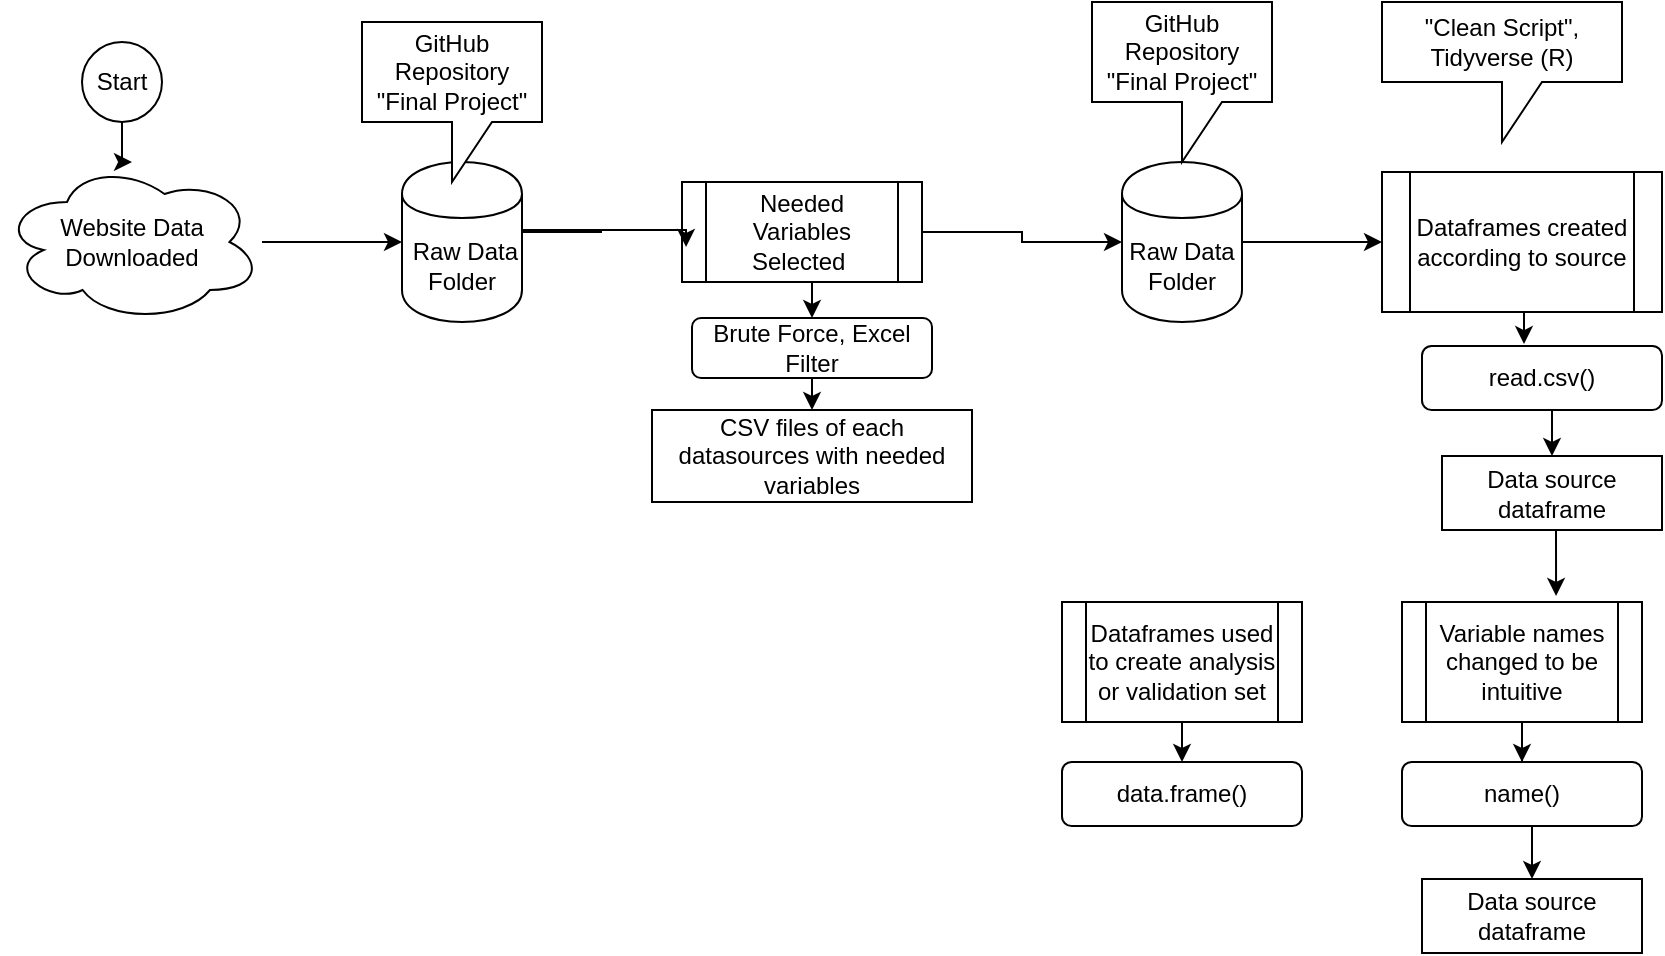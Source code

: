 <mxfile version="10.6.3" type="github"><diagram id="LnYgku69VUBFOBH3QbwH" name="Page-1"><mxGraphModel dx="840" dy="452" grid="1" gridSize="10" guides="1" tooltips="1" connect="1" arrows="1" fold="1" page="1" pageScale="1" pageWidth="850" pageHeight="1100" math="0" shadow="0"><root><mxCell id="0"/><mxCell id="1" parent="0"/><mxCell id="0VjmIFvnY-DouMtJAgC5-6" value="" style="edgeStyle=orthogonalEdgeStyle;rounded=0;orthogonalLoop=1;jettySize=auto;html=1;entryX=0;entryY=0.5;entryDx=0;entryDy=0;" edge="1" parent="1" source="nioIU450BLRlpSMpxyKL-1" target="nioIU450BLRlpSMpxyKL-2"><mxGeometry relative="1" as="geometry"><mxPoint x="230" y="115" as="targetPoint"/></mxGeometry></mxCell><mxCell id="nioIU450BLRlpSMpxyKL-1" value="Website Data&lt;br&gt;Downloaded&lt;br&gt;" style="ellipse;shape=cloud;whiteSpace=wrap;html=1;" parent="1" vertex="1"><mxGeometry x="20" y="90" width="130" height="80" as="geometry"/></mxCell><mxCell id="nioIU450BLRlpSMpxyKL-2" value="&amp;nbsp;Raw Data Folder" style="shape=cylinder;whiteSpace=wrap;html=1;boundedLbl=1;backgroundOutline=1;" parent="1" vertex="1"><mxGeometry x="220" y="90" width="60" height="80" as="geometry"/></mxCell><mxCell id="0VjmIFvnY-DouMtJAgC5-26" style="edgeStyle=orthogonalEdgeStyle;rounded=0;orthogonalLoop=1;jettySize=auto;html=1;exitX=1;exitY=0.5;exitDx=0;exitDy=0;entryX=0;entryY=0.5;entryDx=0;entryDy=0;" edge="1" parent="1" source="nioIU450BLRlpSMpxyKL-3" target="0VjmIFvnY-DouMtJAgC5-20"><mxGeometry relative="1" as="geometry"/></mxCell><mxCell id="0VjmIFvnY-DouMtJAgC5-35" style="edgeStyle=orthogonalEdgeStyle;rounded=0;orthogonalLoop=1;jettySize=auto;html=1;exitX=0.5;exitY=1;exitDx=0;exitDy=0;entryX=0.5;entryY=0;entryDx=0;entryDy=0;" edge="1" parent="1" source="nioIU450BLRlpSMpxyKL-3" target="0VjmIFvnY-DouMtJAgC5-34"><mxGeometry relative="1" as="geometry"/></mxCell><mxCell id="nioIU450BLRlpSMpxyKL-3" value="Needed Variables Selected&amp;nbsp;" style="shape=process;whiteSpace=wrap;html=1;backgroundOutline=1;" parent="1" vertex="1"><mxGeometry x="360" y="100" width="120" height="50" as="geometry"/></mxCell><mxCell id="0VjmIFvnY-DouMtJAgC5-40" style="edgeStyle=orthogonalEdgeStyle;rounded=0;orthogonalLoop=1;jettySize=auto;html=1;exitX=0.5;exitY=1;exitDx=0;exitDy=0;entryX=0.425;entryY=-0.031;entryDx=0;entryDy=0;entryPerimeter=0;" edge="1" parent="1" source="nioIU450BLRlpSMpxyKL-4" target="0VjmIFvnY-DouMtJAgC5-19"><mxGeometry relative="1" as="geometry"/></mxCell><mxCell id="nioIU450BLRlpSMpxyKL-4" value="Dataframes created according to source" style="shape=process;whiteSpace=wrap;html=1;backgroundOutline=1;" parent="1" vertex="1"><mxGeometry x="710" y="95" width="140" height="70" as="geometry"/></mxCell><mxCell id="0VjmIFvnY-DouMtJAgC5-50" style="edgeStyle=orthogonalEdgeStyle;rounded=0;orthogonalLoop=1;jettySize=auto;html=1;exitX=0.5;exitY=1;exitDx=0;exitDy=0;entryX=0.5;entryY=0;entryDx=0;entryDy=0;" edge="1" parent="1" source="0VjmIFvnY-DouMtJAgC5-1" target="0VjmIFvnY-DouMtJAgC5-49"><mxGeometry relative="1" as="geometry"/></mxCell><mxCell id="0VjmIFvnY-DouMtJAgC5-1" value="Dataframes used to create analysis or validation set" style="shape=process;whiteSpace=wrap;html=1;backgroundOutline=1;" vertex="1" parent="1"><mxGeometry x="550" y="310" width="120" height="60" as="geometry"/></mxCell><mxCell id="0VjmIFvnY-DouMtJAgC5-47" style="edgeStyle=orthogonalEdgeStyle;rounded=0;orthogonalLoop=1;jettySize=auto;html=1;exitX=0.5;exitY=1;exitDx=0;exitDy=0;" edge="1" parent="1" source="0VjmIFvnY-DouMtJAgC5-2" target="0VjmIFvnY-DouMtJAgC5-46"><mxGeometry relative="1" as="geometry"/></mxCell><mxCell id="0VjmIFvnY-DouMtJAgC5-2" value="Variable names changed to be intuitive" style="shape=process;whiteSpace=wrap;html=1;backgroundOutline=1;" vertex="1" parent="1"><mxGeometry x="720" y="310" width="120" height="60" as="geometry"/></mxCell><mxCell id="0VjmIFvnY-DouMtJAgC5-7" value="" style="edgeStyle=orthogonalEdgeStyle;rounded=0;orthogonalLoop=1;jettySize=auto;html=1;entryX=0.017;entryY=0.65;entryDx=0;entryDy=0;entryPerimeter=0;" edge="1" parent="1" target="nioIU450BLRlpSMpxyKL-3"><mxGeometry relative="1" as="geometry"><mxPoint x="320" y="125" as="sourcePoint"/><mxPoint x="430" y="125" as="targetPoint"/><Array as="points"><mxPoint x="280" y="125"/><mxPoint x="280" y="124"/></Array></mxGeometry></mxCell><mxCell id="0VjmIFvnY-DouMtJAgC5-14" value="" style="edgeStyle=orthogonalEdgeStyle;rounded=0;orthogonalLoop=1;jettySize=auto;html=1;" edge="1" parent="1" source="0VjmIFvnY-DouMtJAgC5-13" target="nioIU450BLRlpSMpxyKL-1"><mxGeometry relative="1" as="geometry"/></mxCell><mxCell id="0VjmIFvnY-DouMtJAgC5-13" value="Start" style="ellipse;whiteSpace=wrap;html=1;aspect=fixed;" vertex="1" parent="1"><mxGeometry x="60" y="30" width="40" height="40" as="geometry"/></mxCell><mxCell id="0VjmIFvnY-DouMtJAgC5-16" value="GitHub Repository &quot;Final Project&quot;" style="shape=callout;whiteSpace=wrap;html=1;perimeter=calloutPerimeter;" vertex="1" parent="1"><mxGeometry x="200" y="20" width="90" height="80" as="geometry"/></mxCell><mxCell id="0VjmIFvnY-DouMtJAgC5-18" value="&quot;Clean Script&quot;, Tidyverse (R)" style="shape=callout;whiteSpace=wrap;html=1;perimeter=calloutPerimeter;" vertex="1" parent="1"><mxGeometry x="710" y="10" width="120" height="70" as="geometry"/></mxCell><mxCell id="0VjmIFvnY-DouMtJAgC5-43" style="edgeStyle=orthogonalEdgeStyle;rounded=0;orthogonalLoop=1;jettySize=auto;html=1;exitX=0.5;exitY=1;exitDx=0;exitDy=0;entryX=0.5;entryY=0;entryDx=0;entryDy=0;" edge="1" parent="1" source="0VjmIFvnY-DouMtJAgC5-19" target="0VjmIFvnY-DouMtJAgC5-41"><mxGeometry relative="1" as="geometry"/></mxCell><mxCell id="0VjmIFvnY-DouMtJAgC5-19" value="read.csv()" style="rounded=1;whiteSpace=wrap;html=1;" vertex="1" parent="1"><mxGeometry x="730" y="182" width="120" height="32" as="geometry"/></mxCell><mxCell id="0VjmIFvnY-DouMtJAgC5-27" style="edgeStyle=orthogonalEdgeStyle;rounded=0;orthogonalLoop=1;jettySize=auto;html=1;exitX=1;exitY=0.5;exitDx=0;exitDy=0;entryX=0;entryY=0.5;entryDx=0;entryDy=0;" edge="1" parent="1" source="0VjmIFvnY-DouMtJAgC5-20" target="nioIU450BLRlpSMpxyKL-4"><mxGeometry relative="1" as="geometry"/></mxCell><mxCell id="0VjmIFvnY-DouMtJAgC5-20" value="Raw Data Folder" style="shape=cylinder;whiteSpace=wrap;html=1;boundedLbl=1;backgroundOutline=1;" vertex="1" parent="1"><mxGeometry x="580" y="90" width="60" height="80" as="geometry"/></mxCell><mxCell id="0VjmIFvnY-DouMtJAgC5-25" value="GitHub Repository &quot;Final Project&quot;" style="shape=callout;whiteSpace=wrap;html=1;perimeter=calloutPerimeter;" vertex="1" parent="1"><mxGeometry x="565" y="10" width="90" height="80" as="geometry"/></mxCell><mxCell id="0VjmIFvnY-DouMtJAgC5-28" value="CSV files of each datasources with needed variables" style="rounded=0;whiteSpace=wrap;html=1;" vertex="1" parent="1"><mxGeometry x="345" y="214" width="160" height="46" as="geometry"/></mxCell><mxCell id="0VjmIFvnY-DouMtJAgC5-37" style="edgeStyle=orthogonalEdgeStyle;rounded=0;orthogonalLoop=1;jettySize=auto;html=1;exitX=0.5;exitY=1;exitDx=0;exitDy=0;entryX=0.5;entryY=0;entryDx=0;entryDy=0;" edge="1" parent="1" source="0VjmIFvnY-DouMtJAgC5-34" target="0VjmIFvnY-DouMtJAgC5-28"><mxGeometry relative="1" as="geometry"/></mxCell><mxCell id="0VjmIFvnY-DouMtJAgC5-34" value="Brute Force, Excel Filter" style="rounded=1;whiteSpace=wrap;html=1;" vertex="1" parent="1"><mxGeometry x="365" y="168" width="120" height="30" as="geometry"/></mxCell><mxCell id="0VjmIFvnY-DouMtJAgC5-44" style="edgeStyle=orthogonalEdgeStyle;rounded=0;orthogonalLoop=1;jettySize=auto;html=1;exitX=0.5;exitY=1;exitDx=0;exitDy=0;entryX=0.642;entryY=-0.05;entryDx=0;entryDy=0;entryPerimeter=0;" edge="1" parent="1" source="0VjmIFvnY-DouMtJAgC5-41" target="0VjmIFvnY-DouMtJAgC5-2"><mxGeometry relative="1" as="geometry"/></mxCell><mxCell id="0VjmIFvnY-DouMtJAgC5-41" value="Data source dataframe" style="rounded=0;whiteSpace=wrap;html=1;" vertex="1" parent="1"><mxGeometry x="740" y="237" width="110" height="37" as="geometry"/></mxCell><mxCell id="0VjmIFvnY-DouMtJAgC5-45" value="Data source dataframe" style="rounded=0;whiteSpace=wrap;html=1;" vertex="1" parent="1"><mxGeometry x="730" y="448.5" width="110" height="37" as="geometry"/></mxCell><mxCell id="0VjmIFvnY-DouMtJAgC5-48" style="edgeStyle=orthogonalEdgeStyle;rounded=0;orthogonalLoop=1;jettySize=auto;html=1;exitX=0.5;exitY=1;exitDx=0;exitDy=0;entryX=0.5;entryY=0;entryDx=0;entryDy=0;" edge="1" parent="1" source="0VjmIFvnY-DouMtJAgC5-46" target="0VjmIFvnY-DouMtJAgC5-45"><mxGeometry relative="1" as="geometry"/></mxCell><mxCell id="0VjmIFvnY-DouMtJAgC5-46" value="name()" style="rounded=1;whiteSpace=wrap;html=1;" vertex="1" parent="1"><mxGeometry x="720" y="390" width="120" height="32" as="geometry"/></mxCell><mxCell id="0VjmIFvnY-DouMtJAgC5-49" value="data.frame()" style="rounded=1;whiteSpace=wrap;html=1;" vertex="1" parent="1"><mxGeometry x="550" y="390" width="120" height="32" as="geometry"/></mxCell></root></mxGraphModel></diagram></mxfile>
